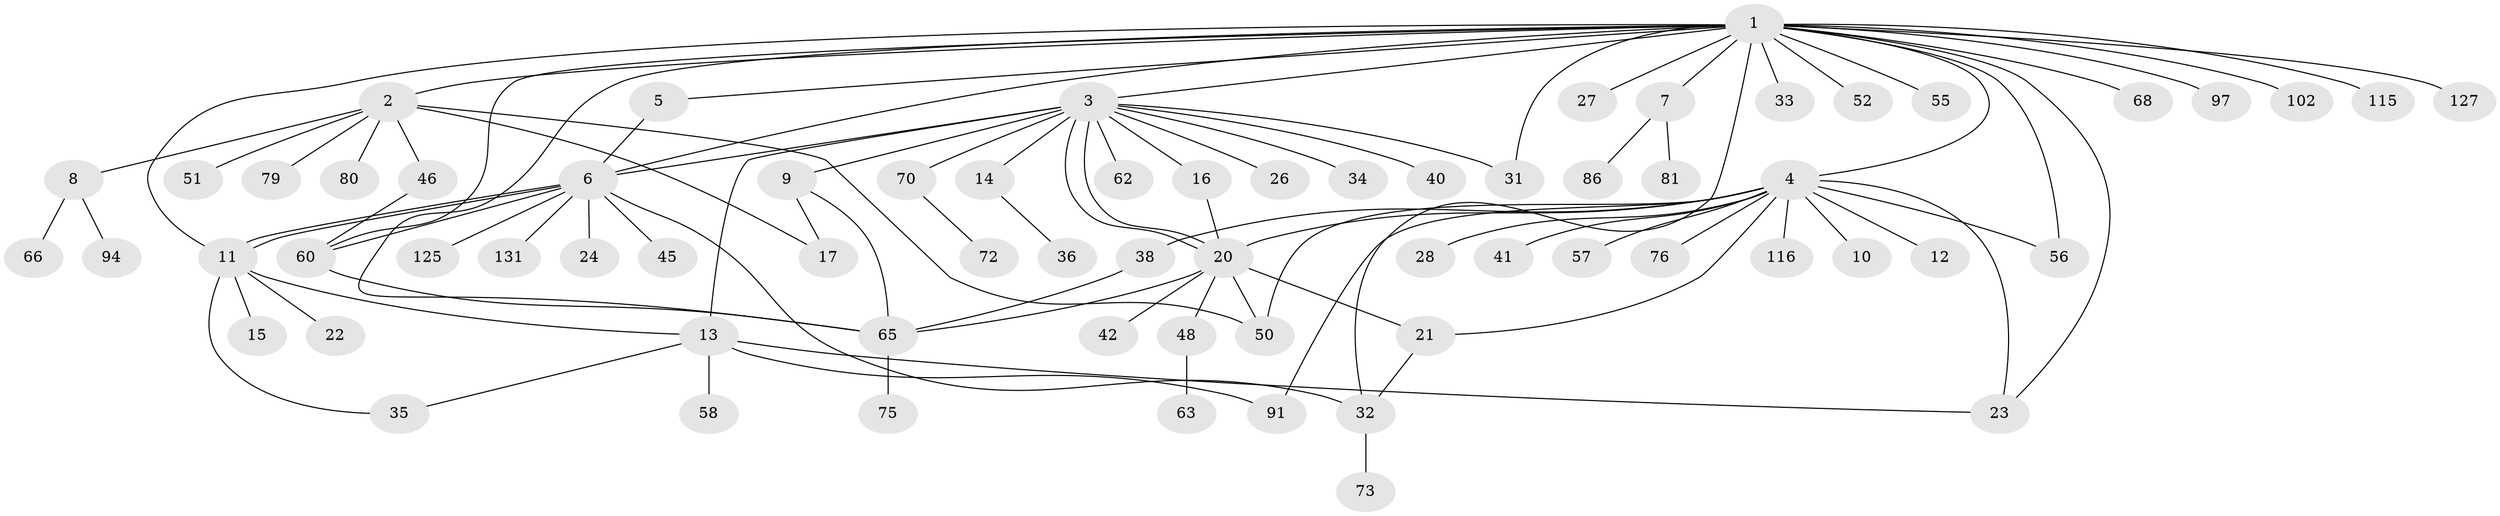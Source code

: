 // original degree distribution, {22: 0.007246376811594203, 8: 0.007246376811594203, 15: 0.014492753623188406, 2: 0.1956521739130435, 12: 0.007246376811594203, 3: 0.11594202898550725, 4: 0.028985507246376812, 13: 0.007246376811594203, 1: 0.5579710144927537, 6: 0.014492753623188406, 5: 0.014492753623188406, 7: 0.028985507246376812}
// Generated by graph-tools (version 1.1) at 2025/14/03/09/25 04:14:20]
// undirected, 69 vertices, 94 edges
graph export_dot {
graph [start="1"]
  node [color=gray90,style=filled];
  1;
  2;
  3 [super="+18"];
  4;
  5;
  6 [super="+47"];
  7;
  8;
  9 [super="+19+106+99"];
  10 [super="+53"];
  11 [super="+85+118+123+112+95+110+29+69"];
  12;
  13;
  14;
  15;
  16;
  17 [super="+105"];
  20 [super="+67+126+133+119+30"];
  21 [super="+104"];
  22;
  23 [super="+61+44+129"];
  24 [super="+122+136"];
  26;
  27;
  28;
  31 [super="+90+138+101+84"];
  32 [super="+78+121+108+96+64"];
  33 [super="+39+111"];
  34;
  35 [super="+71+43"];
  36;
  38;
  40;
  41 [super="+92"];
  42;
  45;
  46 [super="+89+49"];
  48;
  50 [super="+117"];
  51;
  52;
  55;
  56 [super="+74"];
  57;
  58;
  60 [super="+120+134+88"];
  62;
  63;
  65 [super="+87+128+130"];
  66;
  68 [super="+82"];
  70;
  72;
  73;
  75;
  76;
  79;
  80 [super="+114"];
  81 [super="+100"];
  86;
  91;
  94;
  97;
  102;
  115;
  116;
  125;
  127;
  131;
  1 -- 2;
  1 -- 3;
  1 -- 4;
  1 -- 5;
  1 -- 7;
  1 -- 23;
  1 -- 27;
  1 -- 32;
  1 -- 33;
  1 -- 52;
  1 -- 55;
  1 -- 56;
  1 -- 60;
  1 -- 68;
  1 -- 97;
  1 -- 102;
  1 -- 115;
  1 -- 127;
  1 -- 31;
  1 -- 11;
  1 -- 65;
  1 -- 6;
  2 -- 8;
  2 -- 17;
  2 -- 46;
  2 -- 51;
  2 -- 79;
  2 -- 80;
  2 -- 50;
  3 -- 6;
  3 -- 9;
  3 -- 13;
  3 -- 14;
  3 -- 16;
  3 -- 20;
  3 -- 20;
  3 -- 26;
  3 -- 31;
  3 -- 34;
  3 -- 40;
  3 -- 62;
  3 -- 70;
  4 -- 10;
  4 -- 12;
  4 -- 21;
  4 -- 28;
  4 -- 38;
  4 -- 41;
  4 -- 50;
  4 -- 56;
  4 -- 57;
  4 -- 76;
  4 -- 91;
  4 -- 116;
  4 -- 20;
  4 -- 23;
  5 -- 6;
  6 -- 11 [weight=3];
  6 -- 11;
  6 -- 24;
  6 -- 32;
  6 -- 45;
  6 -- 125;
  6 -- 131;
  6 -- 60;
  7 -- 81;
  7 -- 86;
  8 -- 66;
  8 -- 94;
  9 -- 65;
  9 -- 17;
  11 -- 13;
  11 -- 15;
  11 -- 22;
  11 -- 35;
  13 -- 35;
  13 -- 58;
  13 -- 91;
  13 -- 23;
  14 -- 36;
  16 -- 20;
  20 -- 65;
  20 -- 42;
  20 -- 48;
  20 -- 50;
  20 -- 21;
  21 -- 32;
  32 -- 73;
  38 -- 65;
  46 -- 60;
  48 -- 63;
  60 -- 65;
  65 -- 75;
  70 -- 72;
}
